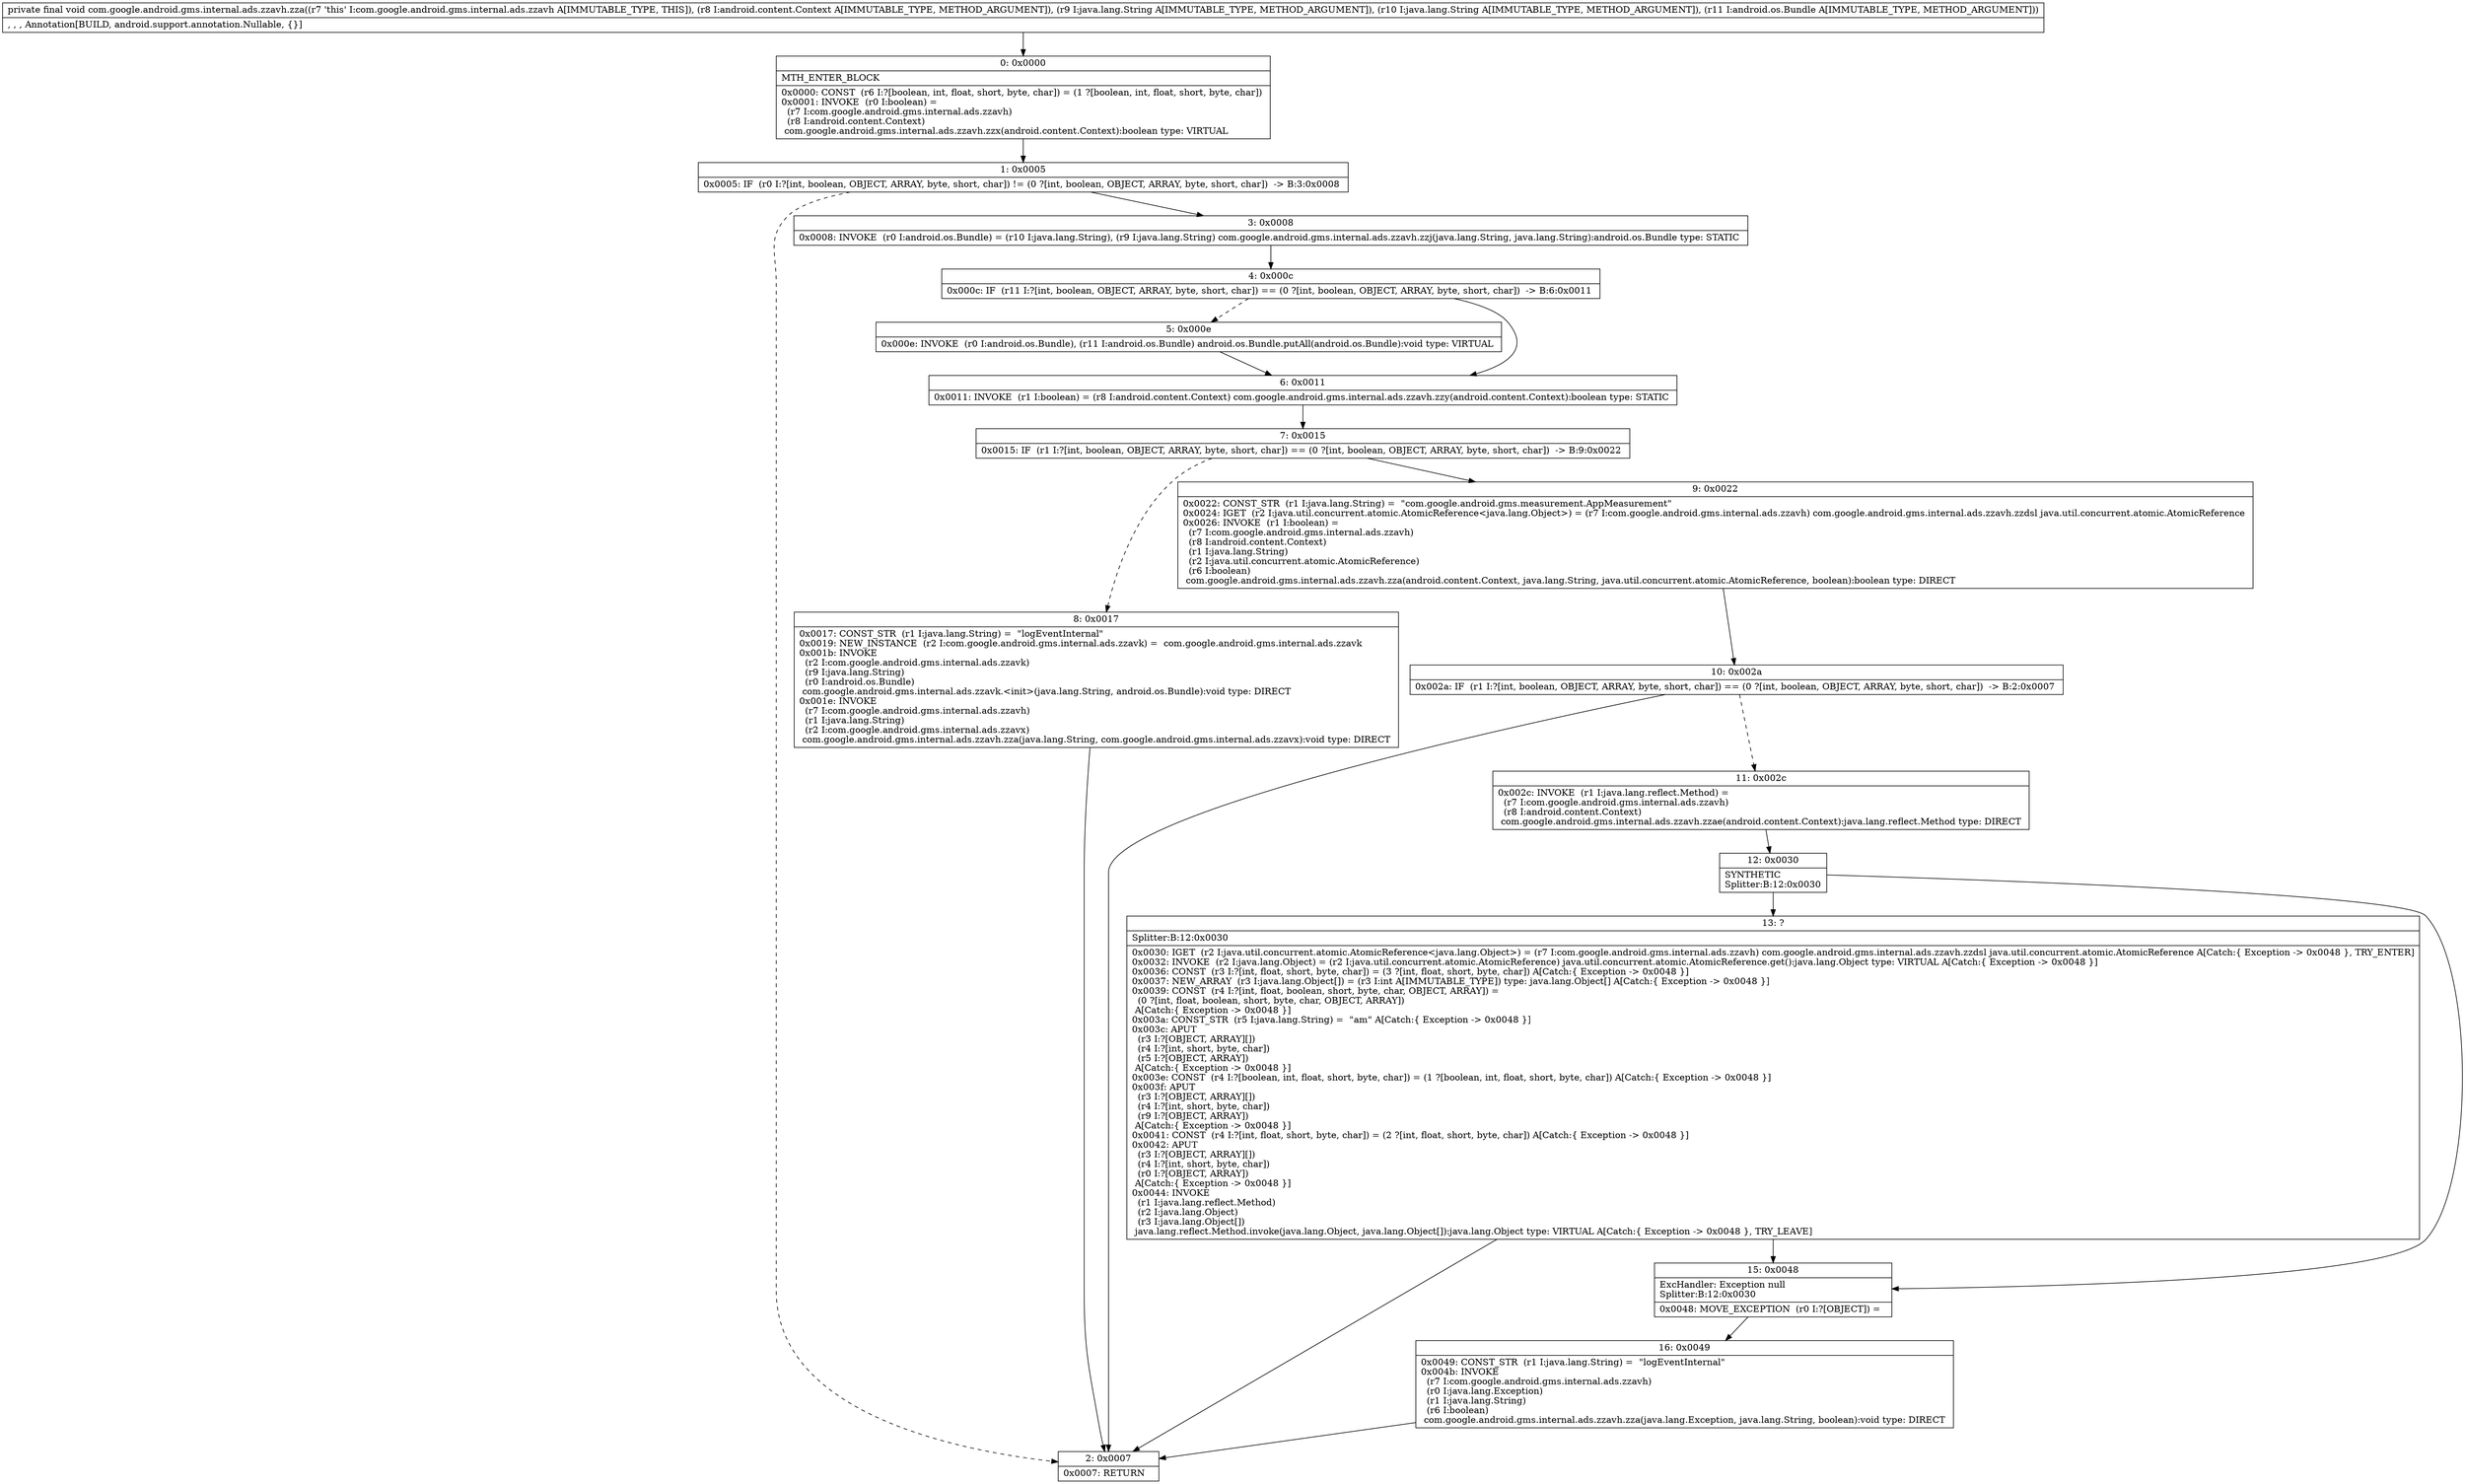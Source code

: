 digraph "CFG forcom.google.android.gms.internal.ads.zzavh.zza(Landroid\/content\/Context;Ljava\/lang\/String;Ljava\/lang\/String;Landroid\/os\/Bundle;)V" {
Node_0 [shape=record,label="{0\:\ 0x0000|MTH_ENTER_BLOCK\l|0x0000: CONST  (r6 I:?[boolean, int, float, short, byte, char]) = (1 ?[boolean, int, float, short, byte, char]) \l0x0001: INVOKE  (r0 I:boolean) = \l  (r7 I:com.google.android.gms.internal.ads.zzavh)\l  (r8 I:android.content.Context)\l com.google.android.gms.internal.ads.zzavh.zzx(android.content.Context):boolean type: VIRTUAL \l}"];
Node_1 [shape=record,label="{1\:\ 0x0005|0x0005: IF  (r0 I:?[int, boolean, OBJECT, ARRAY, byte, short, char]) != (0 ?[int, boolean, OBJECT, ARRAY, byte, short, char])  \-\> B:3:0x0008 \l}"];
Node_2 [shape=record,label="{2\:\ 0x0007|0x0007: RETURN   \l}"];
Node_3 [shape=record,label="{3\:\ 0x0008|0x0008: INVOKE  (r0 I:android.os.Bundle) = (r10 I:java.lang.String), (r9 I:java.lang.String) com.google.android.gms.internal.ads.zzavh.zzj(java.lang.String, java.lang.String):android.os.Bundle type: STATIC \l}"];
Node_4 [shape=record,label="{4\:\ 0x000c|0x000c: IF  (r11 I:?[int, boolean, OBJECT, ARRAY, byte, short, char]) == (0 ?[int, boolean, OBJECT, ARRAY, byte, short, char])  \-\> B:6:0x0011 \l}"];
Node_5 [shape=record,label="{5\:\ 0x000e|0x000e: INVOKE  (r0 I:android.os.Bundle), (r11 I:android.os.Bundle) android.os.Bundle.putAll(android.os.Bundle):void type: VIRTUAL \l}"];
Node_6 [shape=record,label="{6\:\ 0x0011|0x0011: INVOKE  (r1 I:boolean) = (r8 I:android.content.Context) com.google.android.gms.internal.ads.zzavh.zzy(android.content.Context):boolean type: STATIC \l}"];
Node_7 [shape=record,label="{7\:\ 0x0015|0x0015: IF  (r1 I:?[int, boolean, OBJECT, ARRAY, byte, short, char]) == (0 ?[int, boolean, OBJECT, ARRAY, byte, short, char])  \-\> B:9:0x0022 \l}"];
Node_8 [shape=record,label="{8\:\ 0x0017|0x0017: CONST_STR  (r1 I:java.lang.String) =  \"logEventInternal\" \l0x0019: NEW_INSTANCE  (r2 I:com.google.android.gms.internal.ads.zzavk) =  com.google.android.gms.internal.ads.zzavk \l0x001b: INVOKE  \l  (r2 I:com.google.android.gms.internal.ads.zzavk)\l  (r9 I:java.lang.String)\l  (r0 I:android.os.Bundle)\l com.google.android.gms.internal.ads.zzavk.\<init\>(java.lang.String, android.os.Bundle):void type: DIRECT \l0x001e: INVOKE  \l  (r7 I:com.google.android.gms.internal.ads.zzavh)\l  (r1 I:java.lang.String)\l  (r2 I:com.google.android.gms.internal.ads.zzavx)\l com.google.android.gms.internal.ads.zzavh.zza(java.lang.String, com.google.android.gms.internal.ads.zzavx):void type: DIRECT \l}"];
Node_9 [shape=record,label="{9\:\ 0x0022|0x0022: CONST_STR  (r1 I:java.lang.String) =  \"com.google.android.gms.measurement.AppMeasurement\" \l0x0024: IGET  (r2 I:java.util.concurrent.atomic.AtomicReference\<java.lang.Object\>) = (r7 I:com.google.android.gms.internal.ads.zzavh) com.google.android.gms.internal.ads.zzavh.zzdsl java.util.concurrent.atomic.AtomicReference \l0x0026: INVOKE  (r1 I:boolean) = \l  (r7 I:com.google.android.gms.internal.ads.zzavh)\l  (r8 I:android.content.Context)\l  (r1 I:java.lang.String)\l  (r2 I:java.util.concurrent.atomic.AtomicReference)\l  (r6 I:boolean)\l com.google.android.gms.internal.ads.zzavh.zza(android.content.Context, java.lang.String, java.util.concurrent.atomic.AtomicReference, boolean):boolean type: DIRECT \l}"];
Node_10 [shape=record,label="{10\:\ 0x002a|0x002a: IF  (r1 I:?[int, boolean, OBJECT, ARRAY, byte, short, char]) == (0 ?[int, boolean, OBJECT, ARRAY, byte, short, char])  \-\> B:2:0x0007 \l}"];
Node_11 [shape=record,label="{11\:\ 0x002c|0x002c: INVOKE  (r1 I:java.lang.reflect.Method) = \l  (r7 I:com.google.android.gms.internal.ads.zzavh)\l  (r8 I:android.content.Context)\l com.google.android.gms.internal.ads.zzavh.zzae(android.content.Context):java.lang.reflect.Method type: DIRECT \l}"];
Node_12 [shape=record,label="{12\:\ 0x0030|SYNTHETIC\lSplitter:B:12:0x0030\l}"];
Node_13 [shape=record,label="{13\:\ ?|Splitter:B:12:0x0030\l|0x0030: IGET  (r2 I:java.util.concurrent.atomic.AtomicReference\<java.lang.Object\>) = (r7 I:com.google.android.gms.internal.ads.zzavh) com.google.android.gms.internal.ads.zzavh.zzdsl java.util.concurrent.atomic.AtomicReference A[Catch:\{ Exception \-\> 0x0048 \}, TRY_ENTER]\l0x0032: INVOKE  (r2 I:java.lang.Object) = (r2 I:java.util.concurrent.atomic.AtomicReference) java.util.concurrent.atomic.AtomicReference.get():java.lang.Object type: VIRTUAL A[Catch:\{ Exception \-\> 0x0048 \}]\l0x0036: CONST  (r3 I:?[int, float, short, byte, char]) = (3 ?[int, float, short, byte, char]) A[Catch:\{ Exception \-\> 0x0048 \}]\l0x0037: NEW_ARRAY  (r3 I:java.lang.Object[]) = (r3 I:int A[IMMUTABLE_TYPE]) type: java.lang.Object[] A[Catch:\{ Exception \-\> 0x0048 \}]\l0x0039: CONST  (r4 I:?[int, float, boolean, short, byte, char, OBJECT, ARRAY]) = \l  (0 ?[int, float, boolean, short, byte, char, OBJECT, ARRAY])\l A[Catch:\{ Exception \-\> 0x0048 \}]\l0x003a: CONST_STR  (r5 I:java.lang.String) =  \"am\" A[Catch:\{ Exception \-\> 0x0048 \}]\l0x003c: APUT  \l  (r3 I:?[OBJECT, ARRAY][])\l  (r4 I:?[int, short, byte, char])\l  (r5 I:?[OBJECT, ARRAY])\l A[Catch:\{ Exception \-\> 0x0048 \}]\l0x003e: CONST  (r4 I:?[boolean, int, float, short, byte, char]) = (1 ?[boolean, int, float, short, byte, char]) A[Catch:\{ Exception \-\> 0x0048 \}]\l0x003f: APUT  \l  (r3 I:?[OBJECT, ARRAY][])\l  (r4 I:?[int, short, byte, char])\l  (r9 I:?[OBJECT, ARRAY])\l A[Catch:\{ Exception \-\> 0x0048 \}]\l0x0041: CONST  (r4 I:?[int, float, short, byte, char]) = (2 ?[int, float, short, byte, char]) A[Catch:\{ Exception \-\> 0x0048 \}]\l0x0042: APUT  \l  (r3 I:?[OBJECT, ARRAY][])\l  (r4 I:?[int, short, byte, char])\l  (r0 I:?[OBJECT, ARRAY])\l A[Catch:\{ Exception \-\> 0x0048 \}]\l0x0044: INVOKE  \l  (r1 I:java.lang.reflect.Method)\l  (r2 I:java.lang.Object)\l  (r3 I:java.lang.Object[])\l java.lang.reflect.Method.invoke(java.lang.Object, java.lang.Object[]):java.lang.Object type: VIRTUAL A[Catch:\{ Exception \-\> 0x0048 \}, TRY_LEAVE]\l}"];
Node_15 [shape=record,label="{15\:\ 0x0048|ExcHandler: Exception null\lSplitter:B:12:0x0030\l|0x0048: MOVE_EXCEPTION  (r0 I:?[OBJECT]) =  \l}"];
Node_16 [shape=record,label="{16\:\ 0x0049|0x0049: CONST_STR  (r1 I:java.lang.String) =  \"logEventInternal\" \l0x004b: INVOKE  \l  (r7 I:com.google.android.gms.internal.ads.zzavh)\l  (r0 I:java.lang.Exception)\l  (r1 I:java.lang.String)\l  (r6 I:boolean)\l com.google.android.gms.internal.ads.zzavh.zza(java.lang.Exception, java.lang.String, boolean):void type: DIRECT \l}"];
MethodNode[shape=record,label="{private final void com.google.android.gms.internal.ads.zzavh.zza((r7 'this' I:com.google.android.gms.internal.ads.zzavh A[IMMUTABLE_TYPE, THIS]), (r8 I:android.content.Context A[IMMUTABLE_TYPE, METHOD_ARGUMENT]), (r9 I:java.lang.String A[IMMUTABLE_TYPE, METHOD_ARGUMENT]), (r10 I:java.lang.String A[IMMUTABLE_TYPE, METHOD_ARGUMENT]), (r11 I:android.os.Bundle A[IMMUTABLE_TYPE, METHOD_ARGUMENT]))  | , , , Annotation[BUILD, android.support.annotation.Nullable, \{\}]\l}"];
MethodNode -> Node_0;
Node_0 -> Node_1;
Node_1 -> Node_2[style=dashed];
Node_1 -> Node_3;
Node_3 -> Node_4;
Node_4 -> Node_5[style=dashed];
Node_4 -> Node_6;
Node_5 -> Node_6;
Node_6 -> Node_7;
Node_7 -> Node_8[style=dashed];
Node_7 -> Node_9;
Node_8 -> Node_2;
Node_9 -> Node_10;
Node_10 -> Node_2;
Node_10 -> Node_11[style=dashed];
Node_11 -> Node_12;
Node_12 -> Node_13;
Node_12 -> Node_15;
Node_13 -> Node_15;
Node_13 -> Node_2;
Node_15 -> Node_16;
Node_16 -> Node_2;
}

